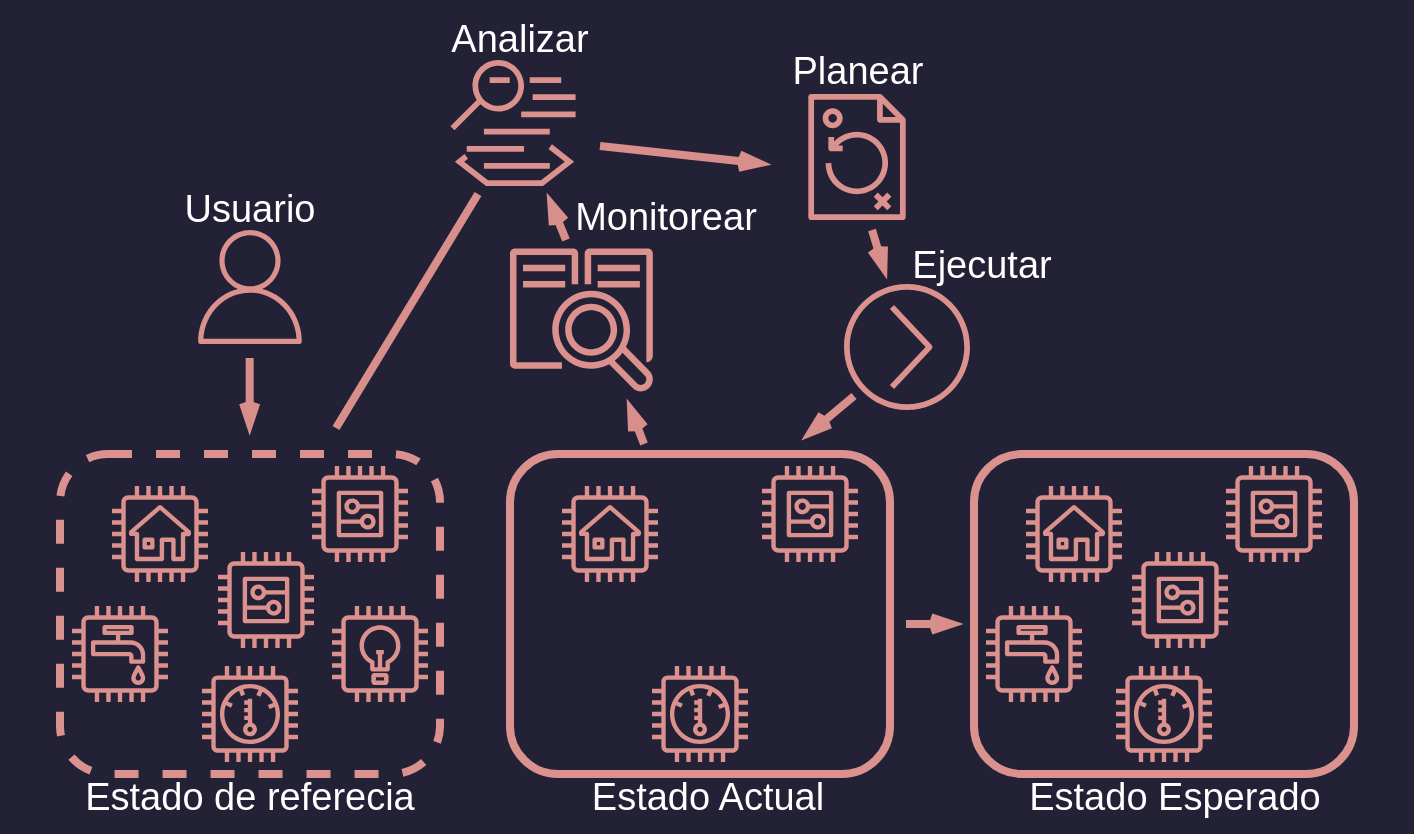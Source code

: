 <mxfile version="22.1.21" type="device">
  <diagram name="Page-1" id="ew7vi9b7o_5ddHdVxSJt">
    <mxGraphModel dx="1396" dy="874" grid="0" gridSize="10" guides="1" tooltips="1" connect="1" arrows="1" fold="1" page="1" pageScale="1" pageWidth="850" pageHeight="1100" math="0" shadow="0">
      <root>
        <mxCell id="0" />
        <mxCell id="1" parent="0" />
        <mxCell id="TxPhmfMa8DXI36r2z3gs-55" value="" style="group;fillColor=#232136;strokeColor=#232136;strokeWidth=60;movable=1;resizable=1;rotatable=1;deletable=1;editable=1;locked=0;connectable=1;fontSize=19;" parent="1" vertex="1" connectable="0">
          <mxGeometry x="141" y="65" width="647" height="357" as="geometry" />
        </mxCell>
        <mxCell id="TxPhmfMa8DXI36r2z3gs-26" value="" style="sketch=0;outlineConnect=0;fontColor=#232F3E;gradientColor=none;fillColor=#DB918D;strokeColor=none;dashed=0;verticalLabelPosition=bottom;verticalAlign=top;align=center;html=1;fontSize=19;fontStyle=0;aspect=fixed;pointerEvents=1;shape=mxgraph.aws4.user;container=0;fillStyle=auto;" parent="TxPhmfMa8DXI36r2z3gs-55" vertex="1">
          <mxGeometry x="66.5" y="85" width="57" height="57" as="geometry" />
        </mxCell>
        <mxCell id="TxPhmfMa8DXI36r2z3gs-32" value="" style="endArrow=openThin;html=1;rounded=0;labelBackgroundColor=default;strokeColor=#D88F8C;strokeWidth=4;align=center;verticalAlign=middle;fontFamily=Helvetica;fontSize=19;fontColor=default;shape=connector;endFill=0;" parent="TxPhmfMa8DXI36r2z3gs-55" edge="1">
          <mxGeometry width="50" height="50" relative="1" as="geometry">
            <mxPoint x="94.83" y="149" as="sourcePoint" />
            <mxPoint x="94.83" y="186" as="targetPoint" />
          </mxGeometry>
        </mxCell>
        <mxCell id="ZW6nNcWDt0XmGfBWngsh-83" value="" style="endArrow=none;html=1;rounded=0;labelBackgroundColor=default;strokeColor=#D88F8C;strokeWidth=4;align=center;verticalAlign=middle;fontFamily=Helvetica;fontSize=19;fontColor=default;shape=connector;" parent="TxPhmfMa8DXI36r2z3gs-55" edge="1">
          <mxGeometry width="50" height="50" relative="1" as="geometry">
            <mxPoint x="138" y="184" as="sourcePoint" />
            <mxPoint x="209" y="67" as="targetPoint" />
          </mxGeometry>
        </mxCell>
        <mxCell id="ZW6nNcWDt0XmGfBWngsh-75" value="" style="sketch=0;outlineConnect=0;fontColor=#232F3E;gradientColor=none;fillColor=#DB918D;strokeColor=#DB918D;dashed=0;verticalLabelPosition=bottom;verticalAlign=top;align=center;html=1;fontSize=19;fontStyle=0;aspect=fixed;pointerEvents=1;shape=mxgraph.aws4.action;fontFamily=Helvetica;container=0;rotation=0;" parent="TxPhmfMa8DXI36r2z3gs-55" vertex="1">
          <mxGeometry x="392" y="112" width="63" height="63" as="geometry" />
        </mxCell>
        <mxCell id="ZW6nNcWDt0XmGfBWngsh-107" value="" style="endArrow=openThin;html=1;rounded=0;labelBackgroundColor=default;strokeColor=#D88F8C;strokeWidth=4;align=center;verticalAlign=middle;fontFamily=Helvetica;fontSize=19;fontColor=default;shape=connector;endFill=0;" parent="TxPhmfMa8DXI36r2z3gs-55" edge="1">
          <mxGeometry width="50" height="50" relative="1" as="geometry">
            <mxPoint x="253" y="90" as="sourcePoint" />
            <mxPoint x="244" y="68" as="targetPoint" />
          </mxGeometry>
        </mxCell>
        <mxCell id="jY-FyGYHLhkBgDmtVujV-5" value="" style="sketch=0;outlineConnect=0;fontColor=#232F3E;gradientColor=none;fillColor=#DB918D;strokeColor=none;dashed=0;verticalLabelPosition=bottom;verticalAlign=top;align=center;html=1;fontSize=19;fontStyle=0;aspect=fixed;shape=mxgraph.aws4.application_discovery_service_aws_agentless_collector;rotation=0;container=0;" parent="TxPhmfMa8DXI36r2z3gs-55" vertex="1">
          <mxGeometry x="225" y="94" width="72" height="72" as="geometry" />
        </mxCell>
        <mxCell id="jY-FyGYHLhkBgDmtVujV-3" value="" style="sketch=0;outlineConnect=0;fontColor=#232F3E;gradientColor=none;fillColor=#DB918D;strokeColor=none;dashed=0;verticalLabelPosition=bottom;verticalAlign=top;align=center;html=1;fontSize=19;fontStyle=0;aspect=fixed;shape=mxgraph.aws4.mainframe_modernization_analyzer;rotation=0;container=0;" parent="TxPhmfMa8DXI36r2z3gs-55" vertex="1">
          <mxGeometry x="195" width="63" height="63" as="geometry" />
        </mxCell>
        <mxCell id="ZW6nNcWDt0XmGfBWngsh-74" value="" style="sketch=0;outlineConnect=0;fontColor=#232F3E;gradientColor=none;fillColor=#DB918D;strokeColor=#DB918D;dashed=0;verticalLabelPosition=bottom;verticalAlign=top;align=center;html=1;fontSize=19;fontStyle=0;aspect=fixed;pointerEvents=1;shape=mxgraph.aws4.backup_plan;fontFamily=Helvetica;container=0;rotation=0;" parent="TxPhmfMa8DXI36r2z3gs-55" vertex="1">
          <mxGeometry x="367" y="17" width="63" height="63" as="geometry" />
        </mxCell>
        <mxCell id="TxPhmfMa8DXI36r2z3gs-36" value="" style="endArrow=openThin;html=1;rounded=0;labelBackgroundColor=default;strokeColor=#D88F8C;strokeWidth=4;align=center;verticalAlign=middle;fontFamily=Helvetica;fontSize=19;fontColor=default;shape=connector;endFill=0;" parent="TxPhmfMa8DXI36r2z3gs-55" edge="1">
          <mxGeometry width="50" height="50" relative="1" as="geometry">
            <mxPoint x="292" y="192" as="sourcePoint" />
            <mxPoint x="284" y="171" as="targetPoint" />
          </mxGeometry>
        </mxCell>
        <mxCell id="TxPhmfMa8DXI36r2z3gs-37" value="" style="endArrow=none;html=1;rounded=0;labelBackgroundColor=default;strokeColor=#D88F8C;strokeWidth=4;align=center;verticalAlign=middle;fontFamily=Helvetica;fontSize=19;fontColor=default;shape=connector;endFill=0;startArrow=openThin;startFill=0;exitX=0.547;exitY=0.146;exitDx=0;exitDy=0;exitPerimeter=0;" parent="TxPhmfMa8DXI36r2z3gs-55" edge="1" source="TxPhmfMa8DXI36r2z3gs-55">
          <mxGeometry width="50" height="50" relative="1" as="geometry">
            <mxPoint x="335" y="51" as="sourcePoint" />
            <mxPoint x="270" y="43" as="targetPoint" />
          </mxGeometry>
        </mxCell>
        <mxCell id="TxPhmfMa8DXI36r2z3gs-38" value="" style="endArrow=none;html=1;rounded=0;labelBackgroundColor=default;strokeColor=#D88F8C;strokeWidth=4;align=center;verticalAlign=middle;fontFamily=Helvetica;fontSize=19;fontColor=default;shape=connector;startArrow=openThin;startFill=0;" parent="TxPhmfMa8DXI36r2z3gs-55" edge="1">
          <mxGeometry width="50" height="50" relative="1" as="geometry">
            <mxPoint x="413" y="108" as="sourcePoint" />
            <mxPoint x="406" y="85" as="targetPoint" />
          </mxGeometry>
        </mxCell>
        <mxCell id="TxPhmfMa8DXI36r2z3gs-52" value="" style="endArrow=openThin;html=1;rounded=0;labelBackgroundColor=default;strokeColor=#D88F8C;strokeWidth=4;align=center;verticalAlign=middle;fontFamily=Helvetica;fontSize=19;fontColor=default;shape=connector;endFill=0;" parent="TxPhmfMa8DXI36r2z3gs-55" edge="1">
          <mxGeometry width="50" height="50" relative="1" as="geometry">
            <mxPoint x="423" y="282" as="sourcePoint" />
            <mxPoint x="450" y="282" as="targetPoint" />
          </mxGeometry>
        </mxCell>
        <mxCell id="TxPhmfMa8DXI36r2z3gs-53" value="" style="endArrow=none;html=1;rounded=0;labelBackgroundColor=default;strokeColor=#D88F8C;strokeWidth=4;align=center;verticalAlign=middle;fontFamily=Helvetica;fontSize=19;fontColor=default;shape=connector;startArrow=openThin;startFill=0;" parent="TxPhmfMa8DXI36r2z3gs-55" edge="1">
          <mxGeometry width="50" height="50" relative="1" as="geometry">
            <mxPoint x="372" y="189" as="sourcePoint" />
            <mxPoint x="397" y="168" as="targetPoint" />
          </mxGeometry>
        </mxCell>
        <mxCell id="ZW6nNcWDt0XmGfBWngsh-76" value="" style="group;strokeColor=#DB918D;rounded=1;strokeWidth=4;container=0;fontSize=19;" parent="TxPhmfMa8DXI36r2z3gs-55" vertex="1" connectable="0">
          <mxGeometry x="225" y="197" width="190" height="160" as="geometry" />
        </mxCell>
        <mxCell id="ZW6nNcWDt0XmGfBWngsh-56" value="" style="sketch=0;outlineConnect=0;fontColor=#232F3E;gradientColor=none;strokeColor=#DB918D;fillColor=none;dashed=0;verticalLabelPosition=bottom;verticalAlign=top;align=center;html=1;fontSize=19;fontStyle=0;aspect=fixed;shape=mxgraph.aws4.resourceIcon;resIcon=mxgraph.aws4.house;fontFamily=Helvetica;container=0;" parent="TxPhmfMa8DXI36r2z3gs-55" vertex="1">
          <mxGeometry x="245" y="207" width="60" height="60" as="geometry" />
        </mxCell>
        <mxCell id="ZW6nNcWDt0XmGfBWngsh-57" value="" style="sketch=0;outlineConnect=0;fontColor=#232F3E;gradientColor=none;strokeColor=#DB918D;fillColor=none;dashed=0;verticalLabelPosition=bottom;verticalAlign=top;align=center;html=1;fontSize=19;fontStyle=0;aspect=fixed;shape=mxgraph.aws4.resourceIcon;resIcon=mxgraph.aws4.thermostat;fontFamily=Helvetica;container=0;" parent="TxPhmfMa8DXI36r2z3gs-55" vertex="1">
          <mxGeometry x="290" y="297" width="60" height="60" as="geometry" />
        </mxCell>
        <mxCell id="ZW6nNcWDt0XmGfBWngsh-58" value="" style="sketch=0;outlineConnect=0;fontColor=#232F3E;gradientColor=none;strokeColor=#DB918D;fillColor=none;dashed=0;verticalLabelPosition=bottom;verticalAlign=top;align=center;html=1;fontSize=19;fontStyle=0;aspect=fixed;shape=mxgraph.aws4.resourceIcon;resIcon=mxgraph.aws4.generic;fontFamily=Helvetica;container=0;" parent="TxPhmfMa8DXI36r2z3gs-55" vertex="1">
          <mxGeometry x="345" y="197" width="60" height="60" as="geometry" />
        </mxCell>
        <mxCell id="TxPhmfMa8DXI36r2z3gs-11" value="" style="group;strokeColor=#DB918D;rounded=1;strokeWidth=4;container=0;dashed=1;fontSize=19;" parent="TxPhmfMa8DXI36r2z3gs-55" vertex="1" connectable="0">
          <mxGeometry y="197" width="190" height="160" as="geometry" />
        </mxCell>
        <mxCell id="TxPhmfMa8DXI36r2z3gs-12" value="" style="sketch=0;outlineConnect=0;fontColor=#232F3E;gradientColor=none;strokeColor=#DB918D;fillColor=none;dashed=0;verticalLabelPosition=bottom;verticalAlign=top;align=center;html=1;fontSize=19;fontStyle=0;aspect=fixed;shape=mxgraph.aws4.resourceIcon;resIcon=mxgraph.aws4.lightbulb;fontFamily=Helvetica;container=0;" parent="TxPhmfMa8DXI36r2z3gs-55" vertex="1">
          <mxGeometry x="130" y="267" width="60" height="60" as="geometry" />
        </mxCell>
        <mxCell id="TxPhmfMa8DXI36r2z3gs-13" value="" style="sketch=0;outlineConnect=0;fontColor=#232F3E;gradientColor=none;strokeColor=#DB918D;fillColor=none;dashed=0;verticalLabelPosition=bottom;verticalAlign=top;align=center;html=1;fontSize=19;fontStyle=0;aspect=fixed;shape=mxgraph.aws4.resourceIcon;resIcon=mxgraph.aws4.house;fontFamily=Helvetica;container=0;" parent="TxPhmfMa8DXI36r2z3gs-55" vertex="1">
          <mxGeometry x="20" y="207" width="60" height="60" as="geometry" />
        </mxCell>
        <mxCell id="TxPhmfMa8DXI36r2z3gs-14" value="" style="sketch=0;outlineConnect=0;fontColor=#232F3E;gradientColor=none;strokeColor=#DB918D;fillColor=none;dashed=0;verticalLabelPosition=bottom;verticalAlign=top;align=center;html=1;fontSize=19;fontStyle=0;aspect=fixed;shape=mxgraph.aws4.resourceIcon;resIcon=mxgraph.aws4.thermostat;fontFamily=Helvetica;container=0;" parent="TxPhmfMa8DXI36r2z3gs-55" vertex="1">
          <mxGeometry x="65" y="297" width="60" height="60" as="geometry" />
        </mxCell>
        <mxCell id="TxPhmfMa8DXI36r2z3gs-15" value="" style="sketch=0;outlineConnect=0;fontColor=#232F3E;gradientColor=none;strokeColor=#DB918D;fillColor=none;dashed=0;verticalLabelPosition=bottom;verticalAlign=top;align=center;html=1;fontSize=19;fontStyle=0;aspect=fixed;shape=mxgraph.aws4.resourceIcon;resIcon=mxgraph.aws4.generic;fontFamily=Helvetica;container=0;" parent="TxPhmfMa8DXI36r2z3gs-55" vertex="1">
          <mxGeometry x="120" y="197" width="60" height="60" as="geometry" />
        </mxCell>
        <mxCell id="TxPhmfMa8DXI36r2z3gs-16" value="" style="sketch=0;outlineConnect=0;fontColor=#232F3E;gradientColor=none;strokeColor=#DB918D;fillColor=none;dashed=0;verticalLabelPosition=bottom;verticalAlign=top;align=center;html=1;fontSize=19;fontStyle=0;aspect=fixed;shape=mxgraph.aws4.resourceIcon;resIcon=mxgraph.aws4.utility;fontFamily=Helvetica;container=0;" parent="TxPhmfMa8DXI36r2z3gs-55" vertex="1">
          <mxGeometry y="267" width="60" height="60" as="geometry" />
        </mxCell>
        <mxCell id="TxPhmfMa8DXI36r2z3gs-17" value="" style="sketch=0;outlineConnect=0;fontColor=#232F3E;gradientColor=none;strokeColor=#DB918D;fillColor=none;dashed=0;verticalLabelPosition=bottom;verticalAlign=top;align=center;html=1;fontSize=19;fontStyle=0;aspect=fixed;shape=mxgraph.aws4.resourceIcon;resIcon=mxgraph.aws4.generic;fontFamily=Helvetica;container=0;" parent="TxPhmfMa8DXI36r2z3gs-55" vertex="1">
          <mxGeometry x="73" y="240" width="60" height="60" as="geometry" />
        </mxCell>
        <mxCell id="TxPhmfMa8DXI36r2z3gs-45" value="" style="group;strokeColor=#DB918D;rounded=1;strokeWidth=4;container=0;fontSize=19;" parent="TxPhmfMa8DXI36r2z3gs-55" vertex="1" connectable="0">
          <mxGeometry x="457" y="197" width="190" height="160" as="geometry" />
        </mxCell>
        <mxCell id="TxPhmfMa8DXI36r2z3gs-47" value="" style="sketch=0;outlineConnect=0;fontColor=#232F3E;gradientColor=none;strokeColor=#DB918D;fillColor=none;dashed=0;verticalLabelPosition=bottom;verticalAlign=top;align=center;html=1;fontSize=19;fontStyle=0;aspect=fixed;shape=mxgraph.aws4.resourceIcon;resIcon=mxgraph.aws4.house;fontFamily=Helvetica;container=0;" parent="TxPhmfMa8DXI36r2z3gs-55" vertex="1">
          <mxGeometry x="477" y="207" width="60" height="60" as="geometry" />
        </mxCell>
        <mxCell id="TxPhmfMa8DXI36r2z3gs-48" value="" style="sketch=0;outlineConnect=0;fontColor=#232F3E;gradientColor=none;strokeColor=#DB918D;fillColor=none;dashed=0;verticalLabelPosition=bottom;verticalAlign=top;align=center;html=1;fontSize=19;fontStyle=0;aspect=fixed;shape=mxgraph.aws4.resourceIcon;resIcon=mxgraph.aws4.thermostat;fontFamily=Helvetica;container=0;" parent="TxPhmfMa8DXI36r2z3gs-55" vertex="1">
          <mxGeometry x="522" y="297" width="60" height="60" as="geometry" />
        </mxCell>
        <mxCell id="TxPhmfMa8DXI36r2z3gs-49" value="" style="sketch=0;outlineConnect=0;fontColor=#232F3E;gradientColor=none;strokeColor=#DB918D;fillColor=none;dashed=0;verticalLabelPosition=bottom;verticalAlign=top;align=center;html=1;fontSize=19;fontStyle=0;aspect=fixed;shape=mxgraph.aws4.resourceIcon;resIcon=mxgraph.aws4.generic;fontFamily=Helvetica;container=0;" parent="TxPhmfMa8DXI36r2z3gs-55" vertex="1">
          <mxGeometry x="577" y="197" width="60" height="60" as="geometry" />
        </mxCell>
        <mxCell id="TxPhmfMa8DXI36r2z3gs-50" value="" style="sketch=0;outlineConnect=0;fontColor=#232F3E;gradientColor=none;strokeColor=#DB918D;fillColor=none;dashed=0;verticalLabelPosition=bottom;verticalAlign=top;align=center;html=1;fontSize=19;fontStyle=0;aspect=fixed;shape=mxgraph.aws4.resourceIcon;resIcon=mxgraph.aws4.utility;fontFamily=Helvetica;container=0;" parent="TxPhmfMa8DXI36r2z3gs-55" vertex="1">
          <mxGeometry x="457" y="267" width="60" height="60" as="geometry" />
        </mxCell>
        <mxCell id="TxPhmfMa8DXI36r2z3gs-51" value="" style="sketch=0;outlineConnect=0;fontColor=#232F3E;gradientColor=none;strokeColor=#DB918D;fillColor=none;dashed=0;verticalLabelPosition=bottom;verticalAlign=top;align=center;html=1;fontSize=19;fontStyle=0;aspect=fixed;shape=mxgraph.aws4.resourceIcon;resIcon=mxgraph.aws4.generic;fontFamily=Helvetica;container=0;" parent="TxPhmfMa8DXI36r2z3gs-55" vertex="1">
          <mxGeometry x="530" y="240" width="60" height="60" as="geometry" />
        </mxCell>
        <mxCell id="95UQqq9kISXevkq-5FBz-1" value="Usuario" style="text;html=1;strokeColor=none;fillColor=none;align=center;verticalAlign=middle;whiteSpace=wrap;rounded=0;fontSize=19;fontFamily=Helvetica;fontColor=#FFFFFF;movable=1;resizable=1;rotatable=1;deletable=1;editable=1;locked=0;connectable=1;" parent="TxPhmfMa8DXI36r2z3gs-55" vertex="1">
          <mxGeometry x="65" y="60" width="60" height="30" as="geometry" />
        </mxCell>
        <mxCell id="95UQqq9kISXevkq-5FBz-9" value="Monitorear" style="text;html=1;strokeColor=none;fillColor=none;align=center;verticalAlign=middle;whiteSpace=wrap;rounded=0;fontSize=19;fontFamily=Helvetica;fontColor=#FFFFFF;" parent="TxPhmfMa8DXI36r2z3gs-55" vertex="1">
          <mxGeometry x="208" y="64" width="190" height="30" as="geometry" />
        </mxCell>
        <mxCell id="95UQqq9kISXevkq-5FBz-11" value="Ejecutar" style="text;html=1;strokeColor=none;fillColor=none;align=center;verticalAlign=middle;whiteSpace=wrap;rounded=0;fontSize=19;fontFamily=Helvetica;fontColor=#FFFFFF;" parent="TxPhmfMa8DXI36r2z3gs-55" vertex="1">
          <mxGeometry x="366" y="88" width="190" height="29.5" as="geometry" />
        </mxCell>
        <mxCell id="95UQqq9kISXevkq-5FBz-2" value="Estado de referecia" style="text;html=1;strokeColor=none;fillColor=none;align=center;verticalAlign=middle;whiteSpace=wrap;rounded=0;fontSize=19;fontFamily=Helvetica;fontColor=#FFFFFF;" parent="1" vertex="1">
          <mxGeometry x="141" y="419" width="190" height="30" as="geometry" />
        </mxCell>
        <mxCell id="95UQqq9kISXevkq-5FBz-3" value="Estado Actual" style="text;html=1;strokeColor=none;fillColor=none;align=center;verticalAlign=middle;whiteSpace=wrap;rounded=0;fontSize=19;fontFamily=Helvetica;fontColor=#FFFFFF;" parent="1" vertex="1">
          <mxGeometry x="369.5" y="419" width="190" height="30" as="geometry" />
        </mxCell>
        <mxCell id="95UQqq9kISXevkq-5FBz-5" value="Estado Esperado" style="text;html=1;strokeColor=none;fillColor=none;align=center;verticalAlign=middle;whiteSpace=wrap;rounded=0;fontSize=19;fontFamily=Helvetica;fontColor=#FFFFFF;" parent="1" vertex="1">
          <mxGeometry x="615" y="419" width="167" height="30" as="geometry" />
        </mxCell>
        <mxCell id="95UQqq9kISXevkq-5FBz-7" value="Analizar" style="text;html=1;strokeColor=none;fillColor=none;align=center;verticalAlign=middle;whiteSpace=wrap;rounded=0;fontSize=19;fontFamily=Helvetica;fontColor=#FFFFFF;" parent="1" vertex="1">
          <mxGeometry x="276" y="40" width="190" height="30" as="geometry" />
        </mxCell>
        <mxCell id="95UQqq9kISXevkq-5FBz-10" value="Planear" style="text;html=1;strokeColor=none;fillColor=none;align=center;verticalAlign=middle;whiteSpace=wrap;rounded=0;fontSize=19;fontFamily=Helvetica;fontColor=#FFFFFF;" parent="1" vertex="1">
          <mxGeometry x="445" y="56" width="190" height="30" as="geometry" />
        </mxCell>
      </root>
    </mxGraphModel>
  </diagram>
</mxfile>
